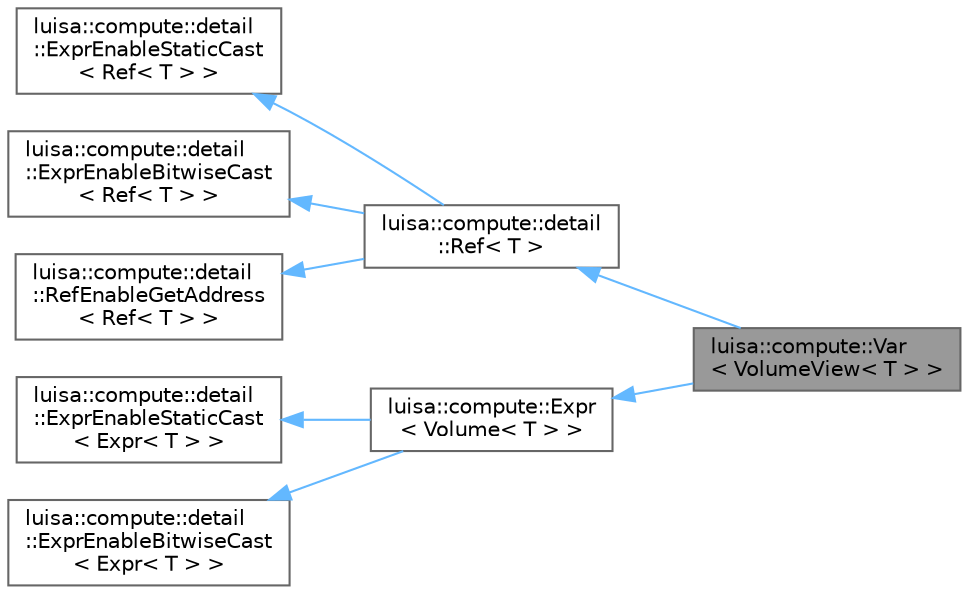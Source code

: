 digraph "luisa::compute::Var&lt; VolumeView&lt; T &gt; &gt;"
{
 // LATEX_PDF_SIZE
  bgcolor="transparent";
  edge [fontname=Helvetica,fontsize=10,labelfontname=Helvetica,labelfontsize=10];
  node [fontname=Helvetica,fontsize=10,shape=box,height=0.2,width=0.4];
  rankdir="LR";
  Node1 [id="Node000001",label="luisa::compute::Var\l\< VolumeView\< T \> \>",height=0.2,width=0.4,color="gray40", fillcolor="grey60", style="filled", fontcolor="black",tooltip=" "];
  Node2 -> Node1 [id="edge8_Node000001_Node000002",dir="back",color="steelblue1",style="solid",tooltip=" "];
  Node2 [id="Node000002",label="luisa::compute::detail\l::Ref\< T \>",height=0.2,width=0.4,color="gray40", fillcolor="white", style="filled",URL="$structluisa_1_1compute_1_1detail_1_1_ref.html",tooltip="Ref<T>"];
  Node3 -> Node2 [id="edge9_Node000002_Node000003",dir="back",color="steelblue1",style="solid",tooltip=" "];
  Node3 [id="Node000003",label="luisa::compute::detail\l::ExprEnableStaticCast\l\< Ref\< T \> \>",height=0.2,width=0.4,color="gray40", fillcolor="white", style="filled",URL="$structluisa_1_1compute_1_1detail_1_1_expr_enable_static_cast.html",tooltip=" "];
  Node4 -> Node2 [id="edge10_Node000002_Node000004",dir="back",color="steelblue1",style="solid",tooltip=" "];
  Node4 [id="Node000004",label="luisa::compute::detail\l::ExprEnableBitwiseCast\l\< Ref\< T \> \>",height=0.2,width=0.4,color="gray40", fillcolor="white", style="filled",URL="$structluisa_1_1compute_1_1detail_1_1_expr_enable_bitwise_cast.html",tooltip=" "];
  Node5 -> Node2 [id="edge11_Node000002_Node000005",dir="back",color="steelblue1",style="solid",tooltip=" "];
  Node5 [id="Node000005",label="luisa::compute::detail\l::RefEnableGetAddress\l\< Ref\< T \> \>",height=0.2,width=0.4,color="gray40", fillcolor="white", style="filled",URL="$structluisa_1_1compute_1_1detail_1_1_ref_enable_get_address.html",tooltip=" "];
  Node6 -> Node1 [id="edge12_Node000001_Node000006",dir="back",color="steelblue1",style="solid",tooltip=" "];
  Node6 [id="Node000006",label="luisa::compute::Expr\l\< Volume\< T \> \>",height=0.2,width=0.4,color="gray40", fillcolor="white", style="filled",URL="$structluisa_1_1compute_1_1_expr_3_01_volume_3_01_t_01_4_01_4.html",tooltip="Class of Expr<Volume<T>>"];
  Node7 -> Node6 [id="edge13_Node000006_Node000007",dir="back",color="steelblue1",style="solid",tooltip=" "];
  Node7 [id="Node000007",label="luisa::compute::detail\l::ExprEnableStaticCast\l\< Expr\< T \> \>",height=0.2,width=0.4,color="gray40", fillcolor="white", style="filled",URL="$structluisa_1_1compute_1_1detail_1_1_expr_enable_static_cast.html",tooltip=" "];
  Node8 -> Node6 [id="edge14_Node000006_Node000008",dir="back",color="steelblue1",style="solid",tooltip=" "];
  Node8 [id="Node000008",label="luisa::compute::detail\l::ExprEnableBitwiseCast\l\< Expr\< T \> \>",height=0.2,width=0.4,color="gray40", fillcolor="white", style="filled",URL="$structluisa_1_1compute_1_1detail_1_1_expr_enable_bitwise_cast.html",tooltip=" "];
}
